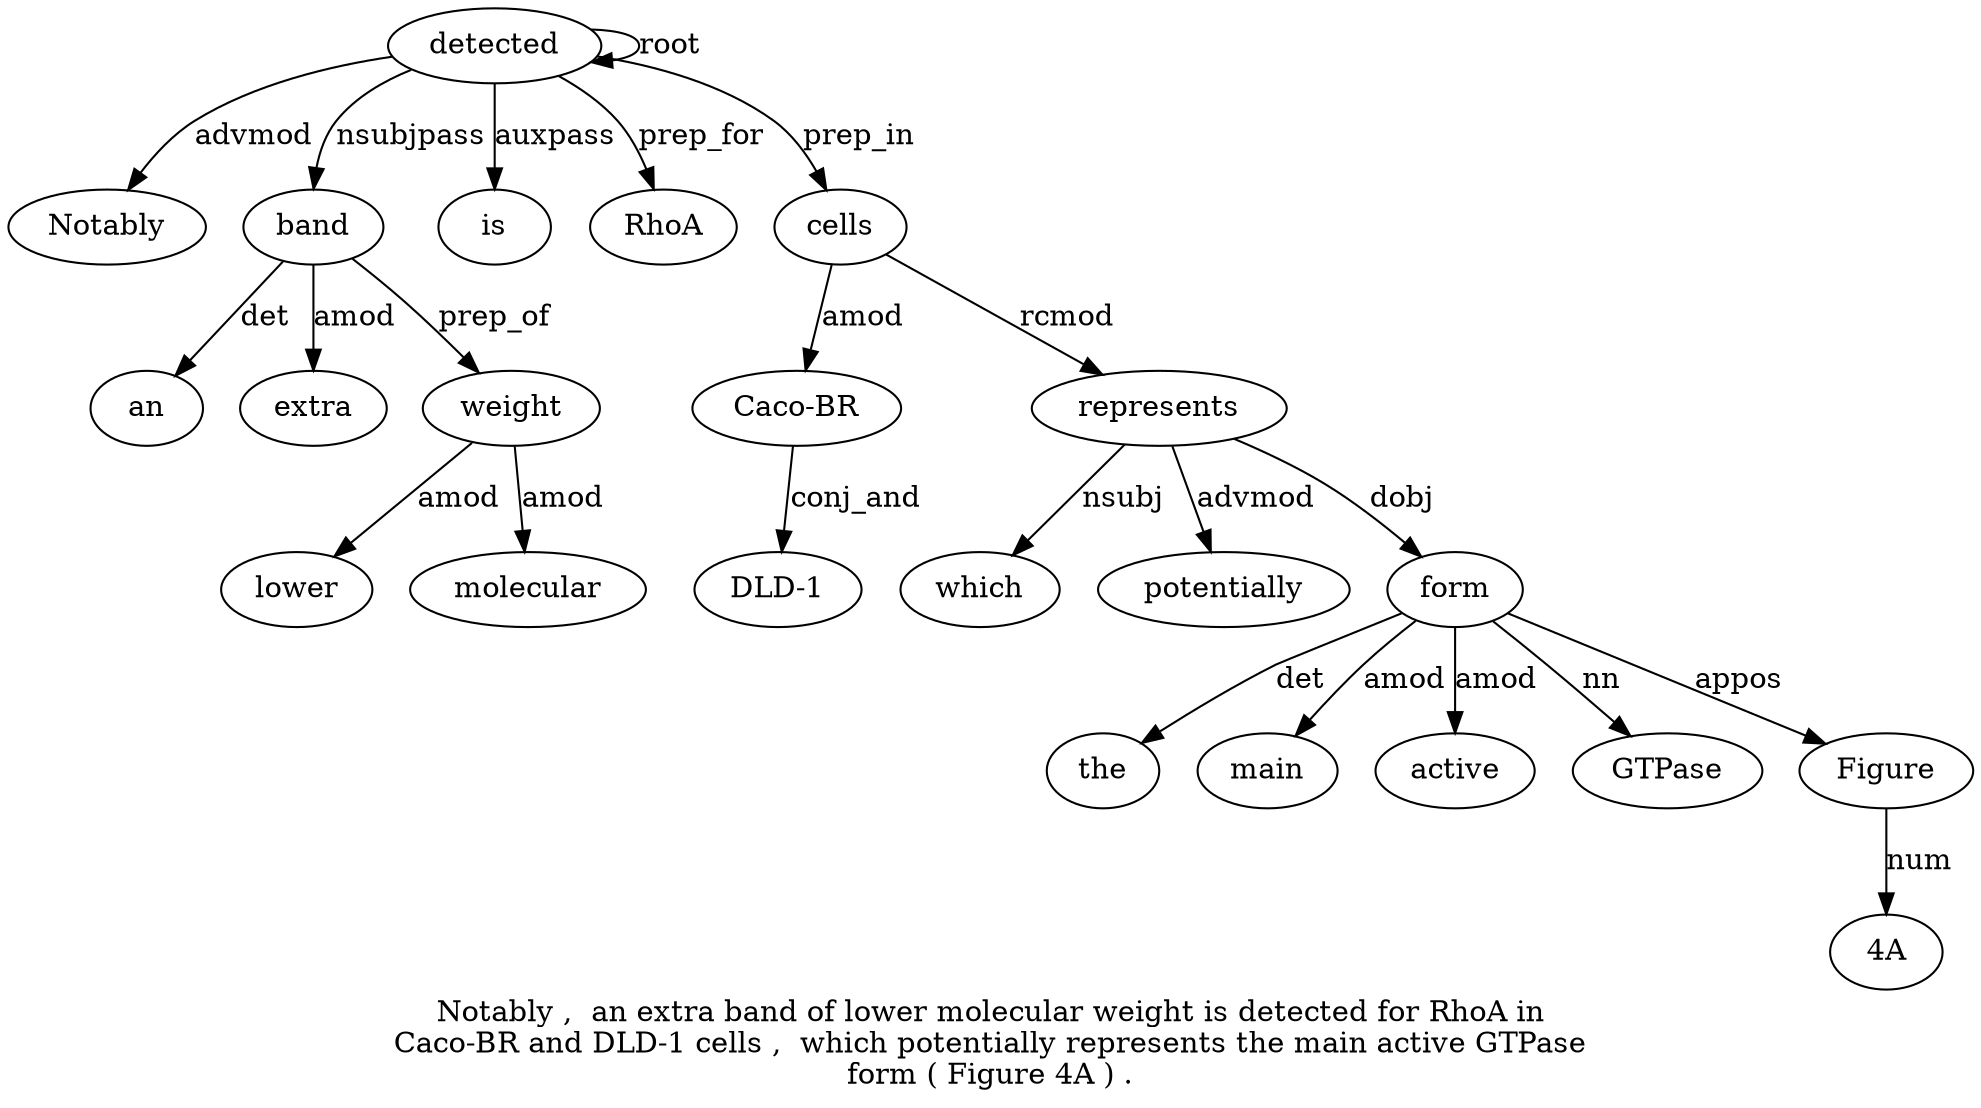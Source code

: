 digraph "Notably ,  an extra band of lower molecular weight is detected for RhoA in Caco-BR and DLD-1 cells ,  which potentially represents the main active GTPase form ( Figure 4A ) ." {
label="Notably ,  an extra band of lower molecular weight is detected for RhoA in
Caco-BR and DLD-1 cells ,  which potentially represents the main active GTPase
form ( Figure 4A ) .";
detected11 [style=filled, fillcolor=white, label=detected];
Notably1 [style=filled, fillcolor=white, label=Notably];
detected11 -> Notably1  [label=advmod];
band5 [style=filled, fillcolor=white, label=band];
an3 [style=filled, fillcolor=white, label=an];
band5 -> an3  [label=det];
extra4 [style=filled, fillcolor=white, label=extra];
band5 -> extra4  [label=amod];
detected11 -> band5  [label=nsubjpass];
weight9 [style=filled, fillcolor=white, label=weight];
lower7 [style=filled, fillcolor=white, label=lower];
weight9 -> lower7  [label=amod];
molecular8 [style=filled, fillcolor=white, label=molecular];
weight9 -> molecular8  [label=amod];
band5 -> weight9  [label=prep_of];
is10 [style=filled, fillcolor=white, label=is];
detected11 -> is10  [label=auxpass];
detected11 -> detected11  [label=root];
RhoA13 [style=filled, fillcolor=white, label=RhoA];
detected11 -> RhoA13  [label=prep_for];
cells18 [style=filled, fillcolor=white, label=cells];
"Caco-BR15" [style=filled, fillcolor=white, label="Caco-BR"];
cells18 -> "Caco-BR15"  [label=amod];
"DLD-17" [style=filled, fillcolor=white, label="DLD-1"];
"Caco-BR15" -> "DLD-17"  [label=conj_and];
detected11 -> cells18  [label=prep_in];
represents22 [style=filled, fillcolor=white, label=represents];
which20 [style=filled, fillcolor=white, label=which];
represents22 -> which20  [label=nsubj];
potentially21 [style=filled, fillcolor=white, label=potentially];
represents22 -> potentially21  [label=advmod];
cells18 -> represents22  [label=rcmod];
form27 [style=filled, fillcolor=white, label=form];
the23 [style=filled, fillcolor=white, label=the];
form27 -> the23  [label=det];
main24 [style=filled, fillcolor=white, label=main];
form27 -> main24  [label=amod];
active25 [style=filled, fillcolor=white, label=active];
form27 -> active25  [label=amod];
GTPase26 [style=filled, fillcolor=white, label=GTPase];
form27 -> GTPase26  [label=nn];
represents22 -> form27  [label=dobj];
Figure29 [style=filled, fillcolor=white, label=Figure];
form27 -> Figure29  [label=appos];
"4A30" [style=filled, fillcolor=white, label="4A"];
Figure29 -> "4A30"  [label=num];
}
